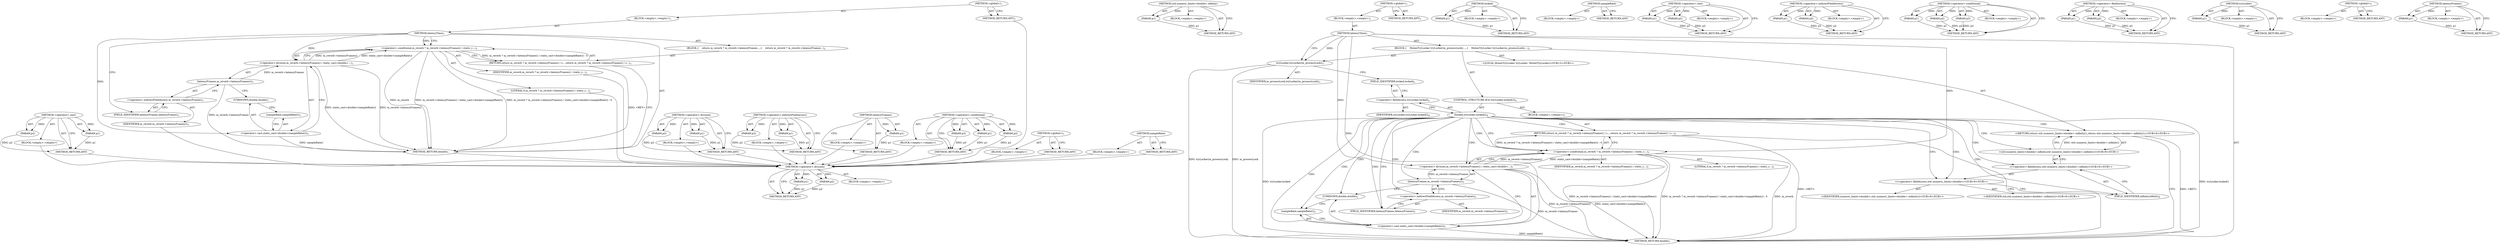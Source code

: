 digraph "latencyFrames" {
vulnerable_61 [label=<(METHOD,&lt;operator&gt;.cast)>];
vulnerable_62 [label=<(PARAM,p1)>];
vulnerable_63 [label=<(PARAM,p2)>];
vulnerable_64 [label=<(BLOCK,&lt;empty&gt;,&lt;empty&gt;)>];
vulnerable_65 [label=<(METHOD_RETURN,ANY)>];
vulnerable_6 [label=<(METHOD,&lt;global&gt;)<SUB>1</SUB>>];
vulnerable_7 [label=<(BLOCK,&lt;empty&gt;,&lt;empty&gt;)<SUB>1</SUB>>];
vulnerable_8 [label=<(METHOD,latencyTime)<SUB>1</SUB>>];
vulnerable_9 [label=<(BLOCK,{
    return m_reverb ? m_reverb-&gt;latencyFrames...,{
    return m_reverb ? m_reverb-&gt;latencyFrames...)<SUB>2</SUB>>];
vulnerable_10 [label=<(RETURN,return m_reverb ? m_reverb-&gt;latencyFrames() / s...,return m_reverb ? m_reverb-&gt;latencyFrames() / s...)<SUB>3</SUB>>];
vulnerable_11 [label=<(&lt;operator&gt;.conditional,m_reverb ? m_reverb-&gt;latencyFrames() / static_c...)<SUB>3</SUB>>];
vulnerable_12 [label=<(IDENTIFIER,m_reverb,m_reverb ? m_reverb-&gt;latencyFrames() / static_c...)<SUB>3</SUB>>];
vulnerable_13 [label=<(&lt;operator&gt;.division,m_reverb-&gt;latencyFrames() / static_cast&lt;double&gt;...)<SUB>3</SUB>>];
vulnerable_14 [label=<(latencyFrames,m_reverb-&gt;latencyFrames())<SUB>3</SUB>>];
vulnerable_15 [label=<(&lt;operator&gt;.indirectFieldAccess,m_reverb-&gt;latencyFrames)<SUB>3</SUB>>];
vulnerable_16 [label=<(IDENTIFIER,m_reverb,m_reverb-&gt;latencyFrames())<SUB>3</SUB>>];
vulnerable_17 [label=<(FIELD_IDENTIFIER,latencyFrames,latencyFrames)<SUB>3</SUB>>];
vulnerable_18 [label=<(&lt;operator&gt;.cast,static_cast&lt;double&gt;(sampleRate()))<SUB>3</SUB>>];
vulnerable_19 [label=<(UNKNOWN,double,double)<SUB>3</SUB>>];
vulnerable_20 [label=<(sampleRate,sampleRate())<SUB>3</SUB>>];
vulnerable_21 [label=<(LITERAL,0,m_reverb ? m_reverb-&gt;latencyFrames() / static_c...)<SUB>3</SUB>>];
vulnerable_22 [label=<(METHOD_RETURN,double)<SUB>1</SUB>>];
vulnerable_24 [label=<(METHOD_RETURN,ANY)<SUB>1</SUB>>];
vulnerable_47 [label=<(METHOD,&lt;operator&gt;.division)>];
vulnerable_48 [label=<(PARAM,p1)>];
vulnerable_49 [label=<(PARAM,p2)>];
vulnerable_50 [label=<(BLOCK,&lt;empty&gt;,&lt;empty&gt;)>];
vulnerable_51 [label=<(METHOD_RETURN,ANY)>];
vulnerable_56 [label=<(METHOD,&lt;operator&gt;.indirectFieldAccess)>];
vulnerable_57 [label=<(PARAM,p1)>];
vulnerable_58 [label=<(PARAM,p2)>];
vulnerable_59 [label=<(BLOCK,&lt;empty&gt;,&lt;empty&gt;)>];
vulnerable_60 [label=<(METHOD_RETURN,ANY)>];
vulnerable_52 [label=<(METHOD,latencyFrames)>];
vulnerable_53 [label=<(PARAM,p1)>];
vulnerable_54 [label=<(BLOCK,&lt;empty&gt;,&lt;empty&gt;)>];
vulnerable_55 [label=<(METHOD_RETURN,ANY)>];
vulnerable_41 [label=<(METHOD,&lt;operator&gt;.conditional)>];
vulnerable_42 [label=<(PARAM,p1)>];
vulnerable_43 [label=<(PARAM,p2)>];
vulnerable_44 [label=<(PARAM,p3)>];
vulnerable_45 [label=<(BLOCK,&lt;empty&gt;,&lt;empty&gt;)>];
vulnerable_46 [label=<(METHOD_RETURN,ANY)>];
vulnerable_35 [label=<(METHOD,&lt;global&gt;)<SUB>1</SUB>>];
vulnerable_36 [label=<(BLOCK,&lt;empty&gt;,&lt;empty&gt;)>];
vulnerable_37 [label=<(METHOD_RETURN,ANY)>];
vulnerable_66 [label=<(METHOD,sampleRate)>];
vulnerable_67 [label=<(BLOCK,&lt;empty&gt;,&lt;empty&gt;)>];
vulnerable_68 [label=<(METHOD_RETURN,ANY)>];
fixed_80 [label=<(METHOD,&lt;operator&gt;.division)>];
fixed_81 [label=<(PARAM,p1)>];
fixed_82 [label=<(PARAM,p2)>];
fixed_83 [label=<(BLOCK,&lt;empty&gt;,&lt;empty&gt;)>];
fixed_84 [label=<(METHOD_RETURN,ANY)>];
fixed_102 [label=<(METHOD,std.numeric_limits&lt;double&gt;.infinity)>];
fixed_103 [label=<(PARAM,p1)>];
fixed_104 [label=<(BLOCK,&lt;empty&gt;,&lt;empty&gt;)>];
fixed_105 [label=<(METHOD_RETURN,ANY)>];
fixed_6 [label=<(METHOD,&lt;global&gt;)<SUB>1</SUB>>];
fixed_7 [label=<(BLOCK,&lt;empty&gt;,&lt;empty&gt;)<SUB>1</SUB>>];
fixed_8 [label=<(METHOD,latencyTime)<SUB>1</SUB>>];
fixed_9 [label=<(BLOCK,{
    MutexTryLocker tryLocker(m_processLock);
...,{
    MutexTryLocker tryLocker(m_processLock);
...)<SUB>2</SUB>>];
fixed_10 [label="<(LOCAL,MutexTryLocker tryLocker: MutexTryLocker)<SUB>3</SUB>>"];
fixed_11 [label=<(tryLocker,tryLocker(m_processLock))<SUB>3</SUB>>];
fixed_12 [label=<(IDENTIFIER,m_processLock,tryLocker(m_processLock))<SUB>3</SUB>>];
fixed_13 [label=<(CONTROL_STRUCTURE,IF,if (tryLocker.locked()))<SUB>4</SUB>>];
fixed_14 [label=<(locked,tryLocker.locked())<SUB>4</SUB>>];
fixed_15 [label=<(&lt;operator&gt;.fieldAccess,tryLocker.locked)<SUB>4</SUB>>];
fixed_16 [label=<(IDENTIFIER,tryLocker,tryLocker.locked())<SUB>4</SUB>>];
fixed_17 [label=<(FIELD_IDENTIFIER,locked,locked)<SUB>4</SUB>>];
fixed_18 [label=<(BLOCK,&lt;empty&gt;,&lt;empty&gt;)<SUB>5</SUB>>];
fixed_19 [label=<(RETURN,return m_reverb ? m_reverb-&gt;latencyFrames() / s...,return m_reverb ? m_reverb-&gt;latencyFrames() / s...)<SUB>5</SUB>>];
fixed_20 [label=<(&lt;operator&gt;.conditional,m_reverb ? m_reverb-&gt;latencyFrames() / static_c...)<SUB>5</SUB>>];
fixed_21 [label=<(IDENTIFIER,m_reverb,m_reverb ? m_reverb-&gt;latencyFrames() / static_c...)<SUB>5</SUB>>];
fixed_22 [label=<(&lt;operator&gt;.division,m_reverb-&gt;latencyFrames() / static_cast&lt;double&gt;...)<SUB>5</SUB>>];
fixed_23 [label=<(latencyFrames,m_reverb-&gt;latencyFrames())<SUB>5</SUB>>];
fixed_24 [label=<(&lt;operator&gt;.indirectFieldAccess,m_reverb-&gt;latencyFrames)<SUB>5</SUB>>];
fixed_25 [label=<(IDENTIFIER,m_reverb,m_reverb-&gt;latencyFrames())<SUB>5</SUB>>];
fixed_26 [label=<(FIELD_IDENTIFIER,latencyFrames,latencyFrames)<SUB>5</SUB>>];
fixed_27 [label=<(&lt;operator&gt;.cast,static_cast&lt;double&gt;(sampleRate()))<SUB>5</SUB>>];
fixed_28 [label=<(UNKNOWN,double,double)<SUB>5</SUB>>];
fixed_29 [label=<(sampleRate,sampleRate())<SUB>5</SUB>>];
fixed_30 [label=<(LITERAL,0,m_reverb ? m_reverb-&gt;latencyFrames() / static_c...)<SUB>5</SUB>>];
fixed_31 [label="<(RETURN,return std::numeric_limits&lt;double&gt;::infinity();,return std::numeric_limits&lt;double&gt;::infinity();)<SUB>8</SUB>>"];
fixed_32 [label="<(std.numeric_limits&lt;double&gt;.infinity,std::numeric_limits&lt;double&gt;::infinity())<SUB>8</SUB>>"];
fixed_33 [label="<(&lt;operator&gt;.fieldAccess,std::numeric_limits&lt;double&gt;::infinity)<SUB>8</SUB>>"];
fixed_34 [label="<(&lt;operator&gt;.fieldAccess,std::numeric_limits&lt;double&gt;)<SUB>8</SUB>>"];
fixed_35 [label="<(IDENTIFIER,std,std::numeric_limits&lt;double&gt;::infinity())<SUB>8</SUB>>"];
fixed_36 [label="<(IDENTIFIER,numeric_limits&lt;double&gt;,std::numeric_limits&lt;double&gt;::infinity())<SUB>8</SUB>>"];
fixed_37 [label=<(FIELD_IDENTIFIER,infinity,infinity)<SUB>8</SUB>>];
fixed_38 [label=<(METHOD_RETURN,double)<SUB>1</SUB>>];
fixed_40 [label=<(METHOD_RETURN,ANY)<SUB>1</SUB>>];
fixed_65 [label=<(METHOD,locked)>];
fixed_66 [label=<(PARAM,p1)>];
fixed_67 [label=<(BLOCK,&lt;empty&gt;,&lt;empty&gt;)>];
fixed_68 [label=<(METHOD_RETURN,ANY)>];
fixed_99 [label=<(METHOD,sampleRate)>];
fixed_100 [label=<(BLOCK,&lt;empty&gt;,&lt;empty&gt;)>];
fixed_101 [label=<(METHOD_RETURN,ANY)>];
fixed_94 [label=<(METHOD,&lt;operator&gt;.cast)>];
fixed_95 [label=<(PARAM,p1)>];
fixed_96 [label=<(PARAM,p2)>];
fixed_97 [label=<(BLOCK,&lt;empty&gt;,&lt;empty&gt;)>];
fixed_98 [label=<(METHOD_RETURN,ANY)>];
fixed_89 [label=<(METHOD,&lt;operator&gt;.indirectFieldAccess)>];
fixed_90 [label=<(PARAM,p1)>];
fixed_91 [label=<(PARAM,p2)>];
fixed_92 [label=<(BLOCK,&lt;empty&gt;,&lt;empty&gt;)>];
fixed_93 [label=<(METHOD_RETURN,ANY)>];
fixed_74 [label=<(METHOD,&lt;operator&gt;.conditional)>];
fixed_75 [label=<(PARAM,p1)>];
fixed_76 [label=<(PARAM,p2)>];
fixed_77 [label=<(PARAM,p3)>];
fixed_78 [label=<(BLOCK,&lt;empty&gt;,&lt;empty&gt;)>];
fixed_79 [label=<(METHOD_RETURN,ANY)>];
fixed_69 [label=<(METHOD,&lt;operator&gt;.fieldAccess)>];
fixed_70 [label=<(PARAM,p1)>];
fixed_71 [label=<(PARAM,p2)>];
fixed_72 [label=<(BLOCK,&lt;empty&gt;,&lt;empty&gt;)>];
fixed_73 [label=<(METHOD_RETURN,ANY)>];
fixed_61 [label=<(METHOD,tryLocker)>];
fixed_62 [label=<(PARAM,p1)>];
fixed_63 [label=<(BLOCK,&lt;empty&gt;,&lt;empty&gt;)>];
fixed_64 [label=<(METHOD_RETURN,ANY)>];
fixed_55 [label=<(METHOD,&lt;global&gt;)<SUB>1</SUB>>];
fixed_56 [label=<(BLOCK,&lt;empty&gt;,&lt;empty&gt;)>];
fixed_57 [label=<(METHOD_RETURN,ANY)>];
fixed_85 [label=<(METHOD,latencyFrames)>];
fixed_86 [label=<(PARAM,p1)>];
fixed_87 [label=<(BLOCK,&lt;empty&gt;,&lt;empty&gt;)>];
fixed_88 [label=<(METHOD_RETURN,ANY)>];
vulnerable_61 -> vulnerable_62  [key=0, label="AST: "];
vulnerable_61 -> vulnerable_62  [key=1, label="DDG: "];
vulnerable_61 -> vulnerable_64  [key=0, label="AST: "];
vulnerable_61 -> vulnerable_63  [key=0, label="AST: "];
vulnerable_61 -> vulnerable_63  [key=1, label="DDG: "];
vulnerable_61 -> vulnerable_65  [key=0, label="AST: "];
vulnerable_61 -> vulnerable_65  [key=1, label="CFG: "];
vulnerable_62 -> vulnerable_65  [key=0, label="DDG: p1"];
vulnerable_63 -> vulnerable_65  [key=0, label="DDG: p2"];
vulnerable_64 -> fixed_80  [key=0];
vulnerable_65 -> fixed_80  [key=0];
vulnerable_6 -> vulnerable_7  [key=0, label="AST: "];
vulnerable_6 -> vulnerable_24  [key=0, label="AST: "];
vulnerable_6 -> vulnerable_24  [key=1, label="CFG: "];
vulnerable_7 -> vulnerable_8  [key=0, label="AST: "];
vulnerable_8 -> vulnerable_9  [key=0, label="AST: "];
vulnerable_8 -> vulnerable_22  [key=0, label="AST: "];
vulnerable_8 -> vulnerable_17  [key=0, label="CFG: "];
vulnerable_8 -> vulnerable_11  [key=0, label="CFG: "];
vulnerable_8 -> vulnerable_11  [key=1, label="DDG: "];
vulnerable_8 -> vulnerable_13  [key=0, label="DDG: "];
vulnerable_8 -> vulnerable_18  [key=0, label="DDG: "];
vulnerable_9 -> vulnerable_10  [key=0, label="AST: "];
vulnerable_10 -> vulnerable_11  [key=0, label="AST: "];
vulnerable_10 -> vulnerable_22  [key=0, label="CFG: "];
vulnerable_10 -> vulnerable_22  [key=1, label="DDG: &lt;RET&gt;"];
vulnerable_11 -> vulnerable_12  [key=0, label="AST: "];
vulnerable_11 -> vulnerable_13  [key=0, label="AST: "];
vulnerable_11 -> vulnerable_21  [key=0, label="AST: "];
vulnerable_11 -> vulnerable_10  [key=0, label="CFG: "];
vulnerable_11 -> vulnerable_10  [key=1, label="DDG: m_reverb ? m_reverb-&gt;latencyFrames() / static_cast&lt;double&gt;(sampleRate()) : 0"];
vulnerable_11 -> vulnerable_22  [key=0, label="DDG: m_reverb"];
vulnerable_11 -> vulnerable_22  [key=1, label="DDG: m_reverb-&gt;latencyFrames() / static_cast&lt;double&gt;(sampleRate())"];
vulnerable_11 -> vulnerable_22  [key=2, label="DDG: m_reverb ? m_reverb-&gt;latencyFrames() / static_cast&lt;double&gt;(sampleRate()) : 0"];
vulnerable_12 -> fixed_80  [key=0];
vulnerable_13 -> vulnerable_14  [key=0, label="AST: "];
vulnerable_13 -> vulnerable_18  [key=0, label="AST: "];
vulnerable_13 -> vulnerable_11  [key=0, label="CFG: "];
vulnerable_13 -> vulnerable_11  [key=1, label="DDG: m_reverb-&gt;latencyFrames()"];
vulnerable_13 -> vulnerable_11  [key=2, label="DDG: static_cast&lt;double&gt;(sampleRate())"];
vulnerable_13 -> vulnerable_22  [key=0, label="DDG: m_reverb-&gt;latencyFrames()"];
vulnerable_13 -> vulnerable_22  [key=1, label="DDG: static_cast&lt;double&gt;(sampleRate())"];
vulnerable_14 -> vulnerable_15  [key=0, label="AST: "];
vulnerable_14 -> vulnerable_19  [key=0, label="CFG: "];
vulnerable_14 -> vulnerable_22  [key=0, label="DDG: m_reverb-&gt;latencyFrames"];
vulnerable_14 -> vulnerable_13  [key=0, label="DDG: m_reverb-&gt;latencyFrames"];
vulnerable_15 -> vulnerable_16  [key=0, label="AST: "];
vulnerable_15 -> vulnerable_17  [key=0, label="AST: "];
vulnerable_15 -> vulnerable_14  [key=0, label="CFG: "];
vulnerable_16 -> fixed_80  [key=0];
vulnerable_17 -> vulnerable_15  [key=0, label="CFG: "];
vulnerable_18 -> vulnerable_19  [key=0, label="AST: "];
vulnerable_18 -> vulnerable_20  [key=0, label="AST: "];
vulnerable_18 -> vulnerable_13  [key=0, label="CFG: "];
vulnerable_18 -> vulnerable_22  [key=0, label="DDG: sampleRate()"];
vulnerable_19 -> vulnerable_20  [key=0, label="CFG: "];
vulnerable_20 -> vulnerable_18  [key=0, label="CFG: "];
vulnerable_21 -> fixed_80  [key=0];
vulnerable_22 -> fixed_80  [key=0];
vulnerable_24 -> fixed_80  [key=0];
vulnerable_47 -> vulnerable_48  [key=0, label="AST: "];
vulnerable_47 -> vulnerable_48  [key=1, label="DDG: "];
vulnerable_47 -> vulnerable_50  [key=0, label="AST: "];
vulnerable_47 -> vulnerable_49  [key=0, label="AST: "];
vulnerable_47 -> vulnerable_49  [key=1, label="DDG: "];
vulnerable_47 -> vulnerable_51  [key=0, label="AST: "];
vulnerable_47 -> vulnerable_51  [key=1, label="CFG: "];
vulnerable_48 -> vulnerable_51  [key=0, label="DDG: p1"];
vulnerable_49 -> vulnerable_51  [key=0, label="DDG: p2"];
vulnerable_50 -> fixed_80  [key=0];
vulnerable_51 -> fixed_80  [key=0];
vulnerable_56 -> vulnerable_57  [key=0, label="AST: "];
vulnerable_56 -> vulnerable_57  [key=1, label="DDG: "];
vulnerable_56 -> vulnerable_59  [key=0, label="AST: "];
vulnerable_56 -> vulnerable_58  [key=0, label="AST: "];
vulnerable_56 -> vulnerable_58  [key=1, label="DDG: "];
vulnerable_56 -> vulnerable_60  [key=0, label="AST: "];
vulnerable_56 -> vulnerable_60  [key=1, label="CFG: "];
vulnerable_57 -> vulnerable_60  [key=0, label="DDG: p1"];
vulnerable_58 -> vulnerable_60  [key=0, label="DDG: p2"];
vulnerable_59 -> fixed_80  [key=0];
vulnerable_60 -> fixed_80  [key=0];
vulnerable_52 -> vulnerable_53  [key=0, label="AST: "];
vulnerable_52 -> vulnerable_53  [key=1, label="DDG: "];
vulnerable_52 -> vulnerable_54  [key=0, label="AST: "];
vulnerable_52 -> vulnerable_55  [key=0, label="AST: "];
vulnerable_52 -> vulnerable_55  [key=1, label="CFG: "];
vulnerable_53 -> vulnerable_55  [key=0, label="DDG: p1"];
vulnerable_54 -> fixed_80  [key=0];
vulnerable_55 -> fixed_80  [key=0];
vulnerable_41 -> vulnerable_42  [key=0, label="AST: "];
vulnerable_41 -> vulnerable_42  [key=1, label="DDG: "];
vulnerable_41 -> vulnerable_45  [key=0, label="AST: "];
vulnerable_41 -> vulnerable_43  [key=0, label="AST: "];
vulnerable_41 -> vulnerable_43  [key=1, label="DDG: "];
vulnerable_41 -> vulnerable_46  [key=0, label="AST: "];
vulnerable_41 -> vulnerable_46  [key=1, label="CFG: "];
vulnerable_41 -> vulnerable_44  [key=0, label="AST: "];
vulnerable_41 -> vulnerable_44  [key=1, label="DDG: "];
vulnerable_42 -> vulnerable_46  [key=0, label="DDG: p1"];
vulnerable_43 -> vulnerable_46  [key=0, label="DDG: p2"];
vulnerable_44 -> vulnerable_46  [key=0, label="DDG: p3"];
vulnerable_45 -> fixed_80  [key=0];
vulnerable_46 -> fixed_80  [key=0];
vulnerable_35 -> vulnerable_36  [key=0, label="AST: "];
vulnerable_35 -> vulnerable_37  [key=0, label="AST: "];
vulnerable_35 -> vulnerable_37  [key=1, label="CFG: "];
vulnerable_36 -> fixed_80  [key=0];
vulnerable_37 -> fixed_80  [key=0];
vulnerable_66 -> vulnerable_67  [key=0, label="AST: "];
vulnerable_66 -> vulnerable_68  [key=0, label="AST: "];
vulnerable_66 -> vulnerable_68  [key=1, label="CFG: "];
vulnerable_67 -> fixed_80  [key=0];
vulnerable_68 -> fixed_80  [key=0];
fixed_80 -> fixed_81  [key=0, label="AST: "];
fixed_80 -> fixed_81  [key=1, label="DDG: "];
fixed_80 -> fixed_83  [key=0, label="AST: "];
fixed_80 -> fixed_82  [key=0, label="AST: "];
fixed_80 -> fixed_82  [key=1, label="DDG: "];
fixed_80 -> fixed_84  [key=0, label="AST: "];
fixed_80 -> fixed_84  [key=1, label="CFG: "];
fixed_81 -> fixed_84  [key=0, label="DDG: p1"];
fixed_82 -> fixed_84  [key=0, label="DDG: p2"];
fixed_102 -> fixed_103  [key=0, label="AST: "];
fixed_102 -> fixed_103  [key=1, label="DDG: "];
fixed_102 -> fixed_104  [key=0, label="AST: "];
fixed_102 -> fixed_105  [key=0, label="AST: "];
fixed_102 -> fixed_105  [key=1, label="CFG: "];
fixed_103 -> fixed_105  [key=0, label="DDG: p1"];
fixed_6 -> fixed_7  [key=0, label="AST: "];
fixed_6 -> fixed_40  [key=0, label="AST: "];
fixed_6 -> fixed_40  [key=1, label="CFG: "];
fixed_7 -> fixed_8  [key=0, label="AST: "];
fixed_8 -> fixed_9  [key=0, label="AST: "];
fixed_8 -> fixed_38  [key=0, label="AST: "];
fixed_8 -> fixed_11  [key=0, label="CFG: "];
fixed_8 -> fixed_11  [key=1, label="DDG: "];
fixed_8 -> fixed_20  [key=0, label="DDG: "];
fixed_8 -> fixed_22  [key=0, label="DDG: "];
fixed_8 -> fixed_27  [key=0, label="DDG: "];
fixed_9 -> fixed_10  [key=0, label="AST: "];
fixed_9 -> fixed_11  [key=0, label="AST: "];
fixed_9 -> fixed_13  [key=0, label="AST: "];
fixed_9 -> fixed_31  [key=0, label="AST: "];
fixed_11 -> fixed_12  [key=0, label="AST: "];
fixed_11 -> fixed_17  [key=0, label="CFG: "];
fixed_11 -> fixed_38  [key=0, label="DDG: tryLocker(m_processLock)"];
fixed_11 -> fixed_38  [key=1, label="DDG: m_processLock"];
fixed_13 -> fixed_14  [key=0, label="AST: "];
fixed_13 -> fixed_18  [key=0, label="AST: "];
fixed_14 -> fixed_15  [key=0, label="AST: "];
fixed_14 -> fixed_26  [key=0, label="CFG: "];
fixed_14 -> fixed_26  [key=1, label="CDG: "];
fixed_14 -> fixed_20  [key=0, label="CFG: "];
fixed_14 -> fixed_20  [key=1, label="CDG: "];
fixed_14 -> fixed_34  [key=0, label="CFG: "];
fixed_14 -> fixed_34  [key=1, label="CDG: "];
fixed_14 -> fixed_38  [key=0, label="DDG: tryLocker.locked"];
fixed_14 -> fixed_38  [key=1, label="DDG: tryLocker.locked()"];
fixed_14 -> fixed_32  [key=0, label="CDG: "];
fixed_14 -> fixed_33  [key=0, label="CDG: "];
fixed_14 -> fixed_19  [key=0, label="CDG: "];
fixed_14 -> fixed_37  [key=0, label="CDG: "];
fixed_14 -> fixed_31  [key=0, label="CDG: "];
fixed_14 -> fixed_24  [key=0, label="CDG: "];
fixed_14 -> fixed_29  [key=0, label="CDG: "];
fixed_14 -> fixed_23  [key=0, label="CDG: "];
fixed_14 -> fixed_28  [key=0, label="CDG: "];
fixed_14 -> fixed_22  [key=0, label="CDG: "];
fixed_14 -> fixed_27  [key=0, label="CDG: "];
fixed_15 -> fixed_16  [key=0, label="AST: "];
fixed_15 -> fixed_17  [key=0, label="AST: "];
fixed_15 -> fixed_14  [key=0, label="CFG: "];
fixed_17 -> fixed_15  [key=0, label="CFG: "];
fixed_18 -> fixed_19  [key=0, label="AST: "];
fixed_19 -> fixed_20  [key=0, label="AST: "];
fixed_19 -> fixed_38  [key=0, label="CFG: "];
fixed_19 -> fixed_38  [key=1, label="DDG: &lt;RET&gt;"];
fixed_20 -> fixed_21  [key=0, label="AST: "];
fixed_20 -> fixed_22  [key=0, label="AST: "];
fixed_20 -> fixed_30  [key=0, label="AST: "];
fixed_20 -> fixed_19  [key=0, label="CFG: "];
fixed_20 -> fixed_19  [key=1, label="DDG: m_reverb ? m_reverb-&gt;latencyFrames() / static_cast&lt;double&gt;(sampleRate()) : 0"];
fixed_20 -> fixed_38  [key=0, label="DDG: m_reverb"];
fixed_20 -> fixed_38  [key=1, label="DDG: m_reverb-&gt;latencyFrames() / static_cast&lt;double&gt;(sampleRate())"];
fixed_20 -> fixed_38  [key=2, label="DDG: m_reverb ? m_reverb-&gt;latencyFrames() / static_cast&lt;double&gt;(sampleRate()) : 0"];
fixed_22 -> fixed_23  [key=0, label="AST: "];
fixed_22 -> fixed_27  [key=0, label="AST: "];
fixed_22 -> fixed_20  [key=0, label="CFG: "];
fixed_22 -> fixed_20  [key=1, label="DDG: m_reverb-&gt;latencyFrames()"];
fixed_22 -> fixed_20  [key=2, label="DDG: static_cast&lt;double&gt;(sampleRate())"];
fixed_22 -> fixed_38  [key=0, label="DDG: m_reverb-&gt;latencyFrames()"];
fixed_22 -> fixed_38  [key=1, label="DDG: static_cast&lt;double&gt;(sampleRate())"];
fixed_23 -> fixed_24  [key=0, label="AST: "];
fixed_23 -> fixed_28  [key=0, label="CFG: "];
fixed_23 -> fixed_38  [key=0, label="DDG: m_reverb-&gt;latencyFrames"];
fixed_23 -> fixed_22  [key=0, label="DDG: m_reverb-&gt;latencyFrames"];
fixed_24 -> fixed_25  [key=0, label="AST: "];
fixed_24 -> fixed_26  [key=0, label="AST: "];
fixed_24 -> fixed_23  [key=0, label="CFG: "];
fixed_26 -> fixed_24  [key=0, label="CFG: "];
fixed_27 -> fixed_28  [key=0, label="AST: "];
fixed_27 -> fixed_29  [key=0, label="AST: "];
fixed_27 -> fixed_22  [key=0, label="CFG: "];
fixed_27 -> fixed_38  [key=0, label="DDG: sampleRate()"];
fixed_28 -> fixed_29  [key=0, label="CFG: "];
fixed_29 -> fixed_27  [key=0, label="CFG: "];
fixed_31 -> fixed_32  [key=0, label="AST: "];
fixed_31 -> fixed_38  [key=0, label="CFG: "];
fixed_31 -> fixed_38  [key=1, label="DDG: &lt;RET&gt;"];
fixed_32 -> fixed_33  [key=0, label="AST: "];
fixed_32 -> fixed_31  [key=0, label="CFG: "];
fixed_32 -> fixed_31  [key=1, label="DDG: std::numeric_limits&lt;double&gt;::infinity()"];
fixed_33 -> fixed_34  [key=0, label="AST: "];
fixed_33 -> fixed_37  [key=0, label="AST: "];
fixed_33 -> fixed_32  [key=0, label="CFG: "];
fixed_34 -> fixed_35  [key=0, label="AST: "];
fixed_34 -> fixed_36  [key=0, label="AST: "];
fixed_34 -> fixed_37  [key=0, label="CFG: "];
fixed_37 -> fixed_33  [key=0, label="CFG: "];
fixed_65 -> fixed_66  [key=0, label="AST: "];
fixed_65 -> fixed_66  [key=1, label="DDG: "];
fixed_65 -> fixed_67  [key=0, label="AST: "];
fixed_65 -> fixed_68  [key=0, label="AST: "];
fixed_65 -> fixed_68  [key=1, label="CFG: "];
fixed_66 -> fixed_68  [key=0, label="DDG: p1"];
fixed_99 -> fixed_100  [key=0, label="AST: "];
fixed_99 -> fixed_101  [key=0, label="AST: "];
fixed_99 -> fixed_101  [key=1, label="CFG: "];
fixed_94 -> fixed_95  [key=0, label="AST: "];
fixed_94 -> fixed_95  [key=1, label="DDG: "];
fixed_94 -> fixed_97  [key=0, label="AST: "];
fixed_94 -> fixed_96  [key=0, label="AST: "];
fixed_94 -> fixed_96  [key=1, label="DDG: "];
fixed_94 -> fixed_98  [key=0, label="AST: "];
fixed_94 -> fixed_98  [key=1, label="CFG: "];
fixed_95 -> fixed_98  [key=0, label="DDG: p1"];
fixed_96 -> fixed_98  [key=0, label="DDG: p2"];
fixed_89 -> fixed_90  [key=0, label="AST: "];
fixed_89 -> fixed_90  [key=1, label="DDG: "];
fixed_89 -> fixed_92  [key=0, label="AST: "];
fixed_89 -> fixed_91  [key=0, label="AST: "];
fixed_89 -> fixed_91  [key=1, label="DDG: "];
fixed_89 -> fixed_93  [key=0, label="AST: "];
fixed_89 -> fixed_93  [key=1, label="CFG: "];
fixed_90 -> fixed_93  [key=0, label="DDG: p1"];
fixed_91 -> fixed_93  [key=0, label="DDG: p2"];
fixed_74 -> fixed_75  [key=0, label="AST: "];
fixed_74 -> fixed_75  [key=1, label="DDG: "];
fixed_74 -> fixed_78  [key=0, label="AST: "];
fixed_74 -> fixed_76  [key=0, label="AST: "];
fixed_74 -> fixed_76  [key=1, label="DDG: "];
fixed_74 -> fixed_79  [key=0, label="AST: "];
fixed_74 -> fixed_79  [key=1, label="CFG: "];
fixed_74 -> fixed_77  [key=0, label="AST: "];
fixed_74 -> fixed_77  [key=1, label="DDG: "];
fixed_75 -> fixed_79  [key=0, label="DDG: p1"];
fixed_76 -> fixed_79  [key=0, label="DDG: p2"];
fixed_77 -> fixed_79  [key=0, label="DDG: p3"];
fixed_69 -> fixed_70  [key=0, label="AST: "];
fixed_69 -> fixed_70  [key=1, label="DDG: "];
fixed_69 -> fixed_72  [key=0, label="AST: "];
fixed_69 -> fixed_71  [key=0, label="AST: "];
fixed_69 -> fixed_71  [key=1, label="DDG: "];
fixed_69 -> fixed_73  [key=0, label="AST: "];
fixed_69 -> fixed_73  [key=1, label="CFG: "];
fixed_70 -> fixed_73  [key=0, label="DDG: p1"];
fixed_71 -> fixed_73  [key=0, label="DDG: p2"];
fixed_61 -> fixed_62  [key=0, label="AST: "];
fixed_61 -> fixed_62  [key=1, label="DDG: "];
fixed_61 -> fixed_63  [key=0, label="AST: "];
fixed_61 -> fixed_64  [key=0, label="AST: "];
fixed_61 -> fixed_64  [key=1, label="CFG: "];
fixed_62 -> fixed_64  [key=0, label="DDG: p1"];
fixed_55 -> fixed_56  [key=0, label="AST: "];
fixed_55 -> fixed_57  [key=0, label="AST: "];
fixed_55 -> fixed_57  [key=1, label="CFG: "];
fixed_85 -> fixed_86  [key=0, label="AST: "];
fixed_85 -> fixed_86  [key=1, label="DDG: "];
fixed_85 -> fixed_87  [key=0, label="AST: "];
fixed_85 -> fixed_88  [key=0, label="AST: "];
fixed_85 -> fixed_88  [key=1, label="CFG: "];
fixed_86 -> fixed_88  [key=0, label="DDG: p1"];
}
